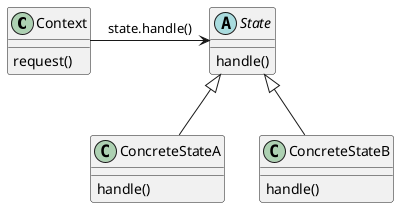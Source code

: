 @startuml
'https://plantuml.com/class-diagram

class Context {
    request()
}

abstract class State {
    handle()
}

class ConcreteStateA {
    handle()
}

class ConcreteStateB {
    handle()
}

Context -> State : state.handle()
State <|-- ConcreteStateA
State <|-- ConcreteStateB

@enduml